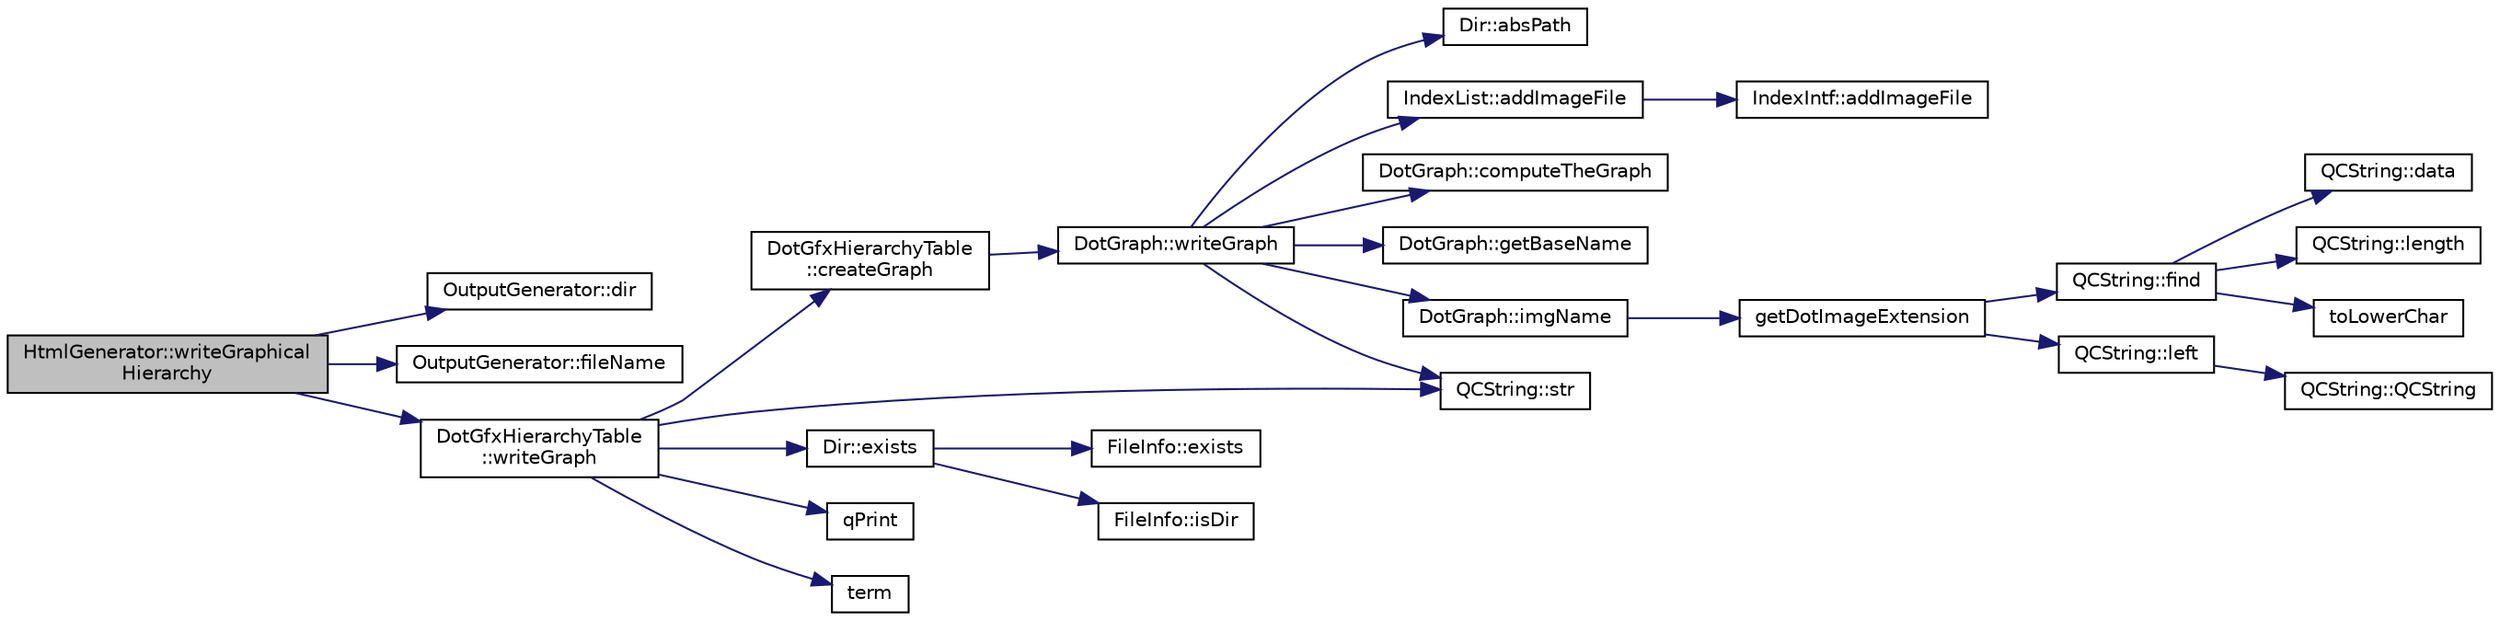 digraph "HtmlGenerator::writeGraphicalHierarchy"
{
 // LATEX_PDF_SIZE
  edge [fontname="Helvetica",fontsize="10",labelfontname="Helvetica",labelfontsize="10"];
  node [fontname="Helvetica",fontsize="10",shape=record];
  rankdir="LR";
  Node1 [label="HtmlGenerator::writeGraphical\lHierarchy",height=0.2,width=0.4,color="black", fillcolor="grey75", style="filled", fontcolor="black",tooltip=" "];
  Node1 -> Node2 [color="midnightblue",fontsize="10",style="solid"];
  Node2 [label="OutputGenerator::dir",height=0.2,width=0.4,color="black", fillcolor="white", style="filled",URL="$classOutputGenerator.html#a595e39d22e92ac09d24706829b532b00",tooltip=" "];
  Node1 -> Node3 [color="midnightblue",fontsize="10",style="solid"];
  Node3 [label="OutputGenerator::fileName",height=0.2,width=0.4,color="black", fillcolor="white", style="filled",URL="$classOutputGenerator.html#ae347a53e8ee0d9c43c0590134c8e965d",tooltip=" "];
  Node1 -> Node4 [color="midnightblue",fontsize="10",style="solid"];
  Node4 [label="DotGfxHierarchyTable\l::writeGraph",height=0.2,width=0.4,color="black", fillcolor="white", style="filled",URL="$classDotGfxHierarchyTable.html#a47c5aeaf257c00ebecc958a4c78c5de9",tooltip=" "];
  Node4 -> Node5 [color="midnightblue",fontsize="10",style="solid"];
  Node5 [label="DotGfxHierarchyTable\l::createGraph",height=0.2,width=0.4,color="black", fillcolor="white", style="filled",URL="$classDotGfxHierarchyTable.html#a7a98b48366bc0fc41ee0d43eb425087a",tooltip=" "];
  Node5 -> Node6 [color="midnightblue",fontsize="10",style="solid"];
  Node6 [label="DotGraph::writeGraph",height=0.2,width=0.4,color="black", fillcolor="white", style="filled",URL="$classDotGraph.html#ae6cbbb6ad88d59dec93692d8c6f70a07",tooltip=" "];
  Node6 -> Node7 [color="midnightblue",fontsize="10",style="solid"];
  Node7 [label="Dir::absPath",height=0.2,width=0.4,color="black", fillcolor="white", style="filled",URL="$classDir.html#a226b0db1117e46393bbb241e545f8609",tooltip=" "];
  Node6 -> Node8 [color="midnightblue",fontsize="10",style="solid"];
  Node8 [label="IndexList::addImageFile",height=0.2,width=0.4,color="black", fillcolor="white", style="filled",URL="$classIndexList.html#aac3c1b70be363f488269cd9054cc7621",tooltip=" "];
  Node8 -> Node9 [color="midnightblue",fontsize="10",style="solid"];
  Node9 [label="IndexIntf::addImageFile",height=0.2,width=0.4,color="black", fillcolor="white", style="filled",URL="$classIndexIntf.html#a6707d3e6f353a77c087d13a6d707dc43",tooltip=" "];
  Node6 -> Node10 [color="midnightblue",fontsize="10",style="solid"];
  Node10 [label="DotGraph::computeTheGraph",height=0.2,width=0.4,color="black", fillcolor="white", style="filled",URL="$classDotGraph.html#ae79ec58a242b807d29c0c71a87e5dfad",tooltip=" "];
  Node6 -> Node11 [color="midnightblue",fontsize="10",style="solid"];
  Node11 [label="DotGraph::getBaseName",height=0.2,width=0.4,color="black", fillcolor="white", style="filled",URL="$classDotGraph.html#a2f7be5cad20f58313d31aeff025d051f",tooltip=" "];
  Node6 -> Node12 [color="midnightblue",fontsize="10",style="solid"];
  Node12 [label="DotGraph::imgName",height=0.2,width=0.4,color="black", fillcolor="white", style="filled",URL="$classDotGraph.html#a1726c8a5cfe365905c7079ae7913c11f",tooltip=" "];
  Node12 -> Node13 [color="midnightblue",fontsize="10",style="solid"];
  Node13 [label="getDotImageExtension",height=0.2,width=0.4,color="black", fillcolor="white", style="filled",URL="$util_8cpp.html#ab1cc08326518f249ccae693a16f6a10d",tooltip=" "];
  Node13 -> Node14 [color="midnightblue",fontsize="10",style="solid"];
  Node14 [label="QCString::find",height=0.2,width=0.4,color="black", fillcolor="white", style="filled",URL="$classQCString.html#a0182ece6b76dad6475dafb53e2faaf10",tooltip=" "];
  Node14 -> Node15 [color="midnightblue",fontsize="10",style="solid"];
  Node15 [label="QCString::data",height=0.2,width=0.4,color="black", fillcolor="white", style="filled",URL="$classQCString.html#ac3aa3ac1a1c36d3305eba22a2eb0d098",tooltip=" "];
  Node14 -> Node16 [color="midnightblue",fontsize="10",style="solid"];
  Node16 [label="QCString::length",height=0.2,width=0.4,color="black", fillcolor="white", style="filled",URL="$classQCString.html#ac52596733e9110b778019946d73fb268",tooltip=" "];
  Node14 -> Node17 [color="midnightblue",fontsize="10",style="solid"];
  Node17 [label="toLowerChar",height=0.2,width=0.4,color="black", fillcolor="white", style="filled",URL="$qcstring_8cpp.html#a4e545641f98651d4fb8299b407721f9b",tooltip=" "];
  Node13 -> Node18 [color="midnightblue",fontsize="10",style="solid"];
  Node18 [label="QCString::left",height=0.2,width=0.4,color="black", fillcolor="white", style="filled",URL="$classQCString.html#aecf8b66312c4e97333219cc344c11a4f",tooltip=" "];
  Node18 -> Node19 [color="midnightblue",fontsize="10",style="solid"];
  Node19 [label="QCString::QCString",height=0.2,width=0.4,color="black", fillcolor="white", style="filled",URL="$classQCString.html#ad691e1087cc03e14e00d1147ae0ecab7",tooltip=" "];
  Node6 -> Node20 [color="midnightblue",fontsize="10",style="solid"];
  Node20 [label="QCString::str",height=0.2,width=0.4,color="black", fillcolor="white", style="filled",URL="$classQCString.html#a9824b07232eea418ab3b3e7dc3178eec",tooltip=" "];
  Node4 -> Node21 [color="midnightblue",fontsize="10",style="solid"];
  Node21 [label="Dir::exists",height=0.2,width=0.4,color="black", fillcolor="white", style="filled",URL="$classDir.html#ac6bf80b5b3a034e8c144c86ef48ae309",tooltip=" "];
  Node21 -> Node22 [color="midnightblue",fontsize="10",style="solid"];
  Node22 [label="FileInfo::exists",height=0.2,width=0.4,color="black", fillcolor="white", style="filled",URL="$classFileInfo.html#a47d49db8cb8797153885c4d5b7b0911f",tooltip=" "];
  Node21 -> Node23 [color="midnightblue",fontsize="10",style="solid"];
  Node23 [label="FileInfo::isDir",height=0.2,width=0.4,color="black", fillcolor="white", style="filled",URL="$classFileInfo.html#aa941e087c82c28ff498d9d3dec551b1f",tooltip=" "];
  Node4 -> Node24 [color="midnightblue",fontsize="10",style="solid"];
  Node24 [label="qPrint",height=0.2,width=0.4,color="black", fillcolor="white", style="filled",URL="$qcstring_8h.html#a9851ebb5ae2f65b4d2b1d08421edbfd2",tooltip=" "];
  Node4 -> Node20 [color="midnightblue",fontsize="10",style="solid"];
  Node4 -> Node25 [color="midnightblue",fontsize="10",style="solid"];
  Node25 [label="term",height=0.2,width=0.4,color="black", fillcolor="white", style="filled",URL="$message_8cpp.html#ad8f29ff28015ffeb164a592dd68f89c7",tooltip=" "];
}
